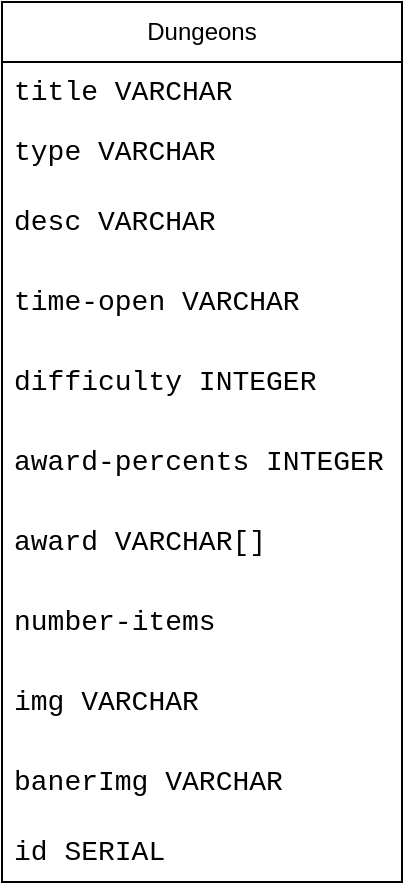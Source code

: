 <mxfile version="24.7.6">
  <diagram name="Страница — 1" id="hBSQyujT-HFDuGp71CqR">
    <mxGraphModel dx="1591" dy="846" grid="1" gridSize="10" guides="1" tooltips="1" connect="1" arrows="1" fold="1" page="1" pageScale="1" pageWidth="827" pageHeight="1169" math="0" shadow="0">
      <root>
        <mxCell id="0" />
        <mxCell id="1" parent="0" />
        <mxCell id="RGjJNBwcablCHr2PcoaF-2" value="Dungeons" style="swimlane;fontStyle=0;childLayout=stackLayout;horizontal=1;startSize=30;horizontalStack=0;resizeParent=1;resizeParentMax=0;resizeLast=0;collapsible=1;marginBottom=0;whiteSpace=wrap;html=1;" vertex="1" parent="1">
          <mxGeometry x="270" y="250" width="200" height="440" as="geometry" />
        </mxCell>
        <mxCell id="RGjJNBwcablCHr2PcoaF-3" value="&lt;div style=&quot;font-family: &amp;quot;Fira Code&amp;quot;, Consolas, &amp;quot;Courier New&amp;quot;, monospace, Consolas, &amp;quot;Courier New&amp;quot;, monospace; font-size: 14px; line-height: 19px; white-space: pre;&quot;&gt;title VARCHAR&lt;/div&gt;" style="text;strokeColor=none;fillColor=none;align=left;verticalAlign=middle;spacingLeft=4;spacingRight=4;overflow=hidden;points=[[0,0.5],[1,0.5]];portConstraint=eastwest;rotatable=0;whiteSpace=wrap;html=1;glass=0;fontColor=default;labelBackgroundColor=none;labelBorderColor=none;textShadow=0;" vertex="1" parent="RGjJNBwcablCHr2PcoaF-2">
          <mxGeometry y="30" width="200" height="30" as="geometry" />
        </mxCell>
        <mxCell id="RGjJNBwcablCHr2PcoaF-4" value="&lt;div style=&quot;font-family: &amp;quot;Fira Code&amp;quot;, Consolas, &amp;quot;Courier New&amp;quot;, monospace, Consolas, &amp;quot;Courier New&amp;quot;, monospace; font-size: 14px; line-height: 19px; white-space: pre;&quot;&gt;&lt;span style=&quot;&quot;&gt;type VARCHAR&lt;/span&gt;&lt;/div&gt;" style="text;strokeColor=none;fillColor=none;align=left;verticalAlign=middle;spacingLeft=4;spacingRight=4;overflow=hidden;points=[[0,0.5],[1,0.5]];portConstraint=eastwest;rotatable=0;whiteSpace=wrap;html=1;glass=0;fontColor=default;labelBackgroundColor=none;labelBorderColor=none;textShadow=0;" vertex="1" parent="RGjJNBwcablCHr2PcoaF-2">
          <mxGeometry y="60" width="200" height="30" as="geometry" />
        </mxCell>
        <mxCell id="RGjJNBwcablCHr2PcoaF-5" value="&lt;div style=&quot;font-family: &amp;quot;Fira Code&amp;quot;, Consolas, &amp;quot;Courier New&amp;quot;, monospace, Consolas, &amp;quot;Courier New&amp;quot;, monospace; font-size: 14px; line-height: 19px; white-space: pre;&quot;&gt;&lt;span style=&quot;&quot;&gt;desc VARCHAR&lt;/span&gt;&lt;/div&gt;" style="text;strokeColor=none;fillColor=none;align=left;verticalAlign=middle;spacingLeft=4;spacingRight=4;overflow=hidden;points=[[0,0.5],[1,0.5]];portConstraint=eastwest;rotatable=0;whiteSpace=wrap;html=1;labelBorderColor=none;textShadow=0;labelBackgroundColor=none;fontColor=default;" vertex="1" parent="RGjJNBwcablCHr2PcoaF-2">
          <mxGeometry y="90" width="200" height="40" as="geometry" />
        </mxCell>
        <mxCell id="RGjJNBwcablCHr2PcoaF-10" value="&lt;div style=&quot;font-family: &amp;quot;Fira Code&amp;quot;, Consolas, &amp;quot;Courier New&amp;quot;, monospace, Consolas, &amp;quot;Courier New&amp;quot;, monospace; font-size: 14px; line-height: 19px; white-space: pre;&quot;&gt;&lt;div style=&quot;line-height: 19px;&quot;&gt;&lt;span style=&quot;&quot;&gt;time-open VARCHAR&lt;/span&gt;&lt;/div&gt;&lt;/div&gt;" style="text;strokeColor=none;fillColor=none;align=left;verticalAlign=middle;spacingLeft=4;spacingRight=4;overflow=hidden;points=[[0,0.5],[1,0.5]];portConstraint=eastwest;rotatable=0;whiteSpace=wrap;html=1;labelBorderColor=none;textShadow=0;labelBackgroundColor=none;fontColor=default;" vertex="1" parent="RGjJNBwcablCHr2PcoaF-2">
          <mxGeometry y="130" width="200" height="40" as="geometry" />
        </mxCell>
        <mxCell id="RGjJNBwcablCHr2PcoaF-11" value="&lt;div style=&quot;font-family: &amp;quot;Fira Code&amp;quot;, Consolas, &amp;quot;Courier New&amp;quot;, monospace, Consolas, &amp;quot;Courier New&amp;quot;, monospace; font-size: 14px; line-height: 19px; white-space: pre;&quot;&gt;&lt;div style=&quot;line-height: 19px;&quot;&gt;difficulty INTEGER&lt;/div&gt;&lt;/div&gt;" style="text;strokeColor=none;fillColor=none;align=left;verticalAlign=middle;spacingLeft=4;spacingRight=4;overflow=hidden;points=[[0,0.5],[1,0.5]];portConstraint=eastwest;rotatable=0;whiteSpace=wrap;html=1;labelBorderColor=none;textShadow=0;labelBackgroundColor=none;fontColor=default;" vertex="1" parent="RGjJNBwcablCHr2PcoaF-2">
          <mxGeometry y="170" width="200" height="40" as="geometry" />
        </mxCell>
        <mxCell id="RGjJNBwcablCHr2PcoaF-12" value="&lt;div style=&quot;font-family: &amp;quot;Fira Code&amp;quot;, Consolas, &amp;quot;Courier New&amp;quot;, monospace, Consolas, &amp;quot;Courier New&amp;quot;, monospace; font-size: 14px; line-height: 19px; white-space: pre;&quot;&gt;&lt;div style=&quot;line-height: 19px;&quot;&gt;award&lt;span style=&quot;&quot;&gt;-&lt;/span&gt;percents INTEGER&lt;/div&gt;&lt;/div&gt;" style="text;strokeColor=none;fillColor=none;align=left;verticalAlign=middle;spacingLeft=4;spacingRight=4;overflow=hidden;points=[[0,0.5],[1,0.5]];portConstraint=eastwest;rotatable=0;whiteSpace=wrap;html=1;labelBorderColor=none;textShadow=0;labelBackgroundColor=none;fontColor=default;" vertex="1" parent="RGjJNBwcablCHr2PcoaF-2">
          <mxGeometry y="210" width="200" height="40" as="geometry" />
        </mxCell>
        <mxCell id="RGjJNBwcablCHr2PcoaF-13" value="&lt;div style=&quot;font-family: &amp;quot;Fira Code&amp;quot;, Consolas, &amp;quot;Courier New&amp;quot;, monospace, Consolas, &amp;quot;Courier New&amp;quot;, monospace; font-size: 14px; line-height: 19px; white-space: pre;&quot;&gt;&lt;div style=&quot;line-height: 19px;&quot;&gt;award VARCHAR[]&lt;/div&gt;&lt;/div&gt;" style="text;strokeColor=none;fillColor=none;align=left;verticalAlign=middle;spacingLeft=4;spacingRight=4;overflow=hidden;points=[[0,0.5],[1,0.5]];portConstraint=eastwest;rotatable=0;whiteSpace=wrap;html=1;labelBorderColor=none;textShadow=0;labelBackgroundColor=none;fontColor=default;" vertex="1" parent="RGjJNBwcablCHr2PcoaF-2">
          <mxGeometry y="250" width="200" height="40" as="geometry" />
        </mxCell>
        <mxCell id="RGjJNBwcablCHr2PcoaF-14" value="&lt;div style=&quot;font-family: &amp;quot;Fira Code&amp;quot;, Consolas, &amp;quot;Courier New&amp;quot;, monospace, Consolas, &amp;quot;Courier New&amp;quot;, monospace; font-size: 14px; line-height: 19px; white-space: pre;&quot;&gt;&lt;div style=&quot;line-height: 19px;&quot;&gt;&lt;div style=&quot;line-height: 19px;&quot;&gt;&lt;span style=&quot;&quot;&gt;number-&lt;/span&gt;items&lt;/div&gt;&lt;/div&gt;&lt;/div&gt;" style="text;strokeColor=none;fillColor=none;align=left;verticalAlign=middle;spacingLeft=4;spacingRight=4;overflow=hidden;points=[[0,0.5],[1,0.5]];portConstraint=eastwest;rotatable=0;whiteSpace=wrap;html=1;labelBorderColor=none;textShadow=0;labelBackgroundColor=none;fontColor=default;" vertex="1" parent="RGjJNBwcablCHr2PcoaF-2">
          <mxGeometry y="290" width="200" height="40" as="geometry" />
        </mxCell>
        <mxCell id="RGjJNBwcablCHr2PcoaF-15" value="&lt;div style=&quot;font-family: &amp;quot;Fira Code&amp;quot;, Consolas, &amp;quot;Courier New&amp;quot;, monospace, Consolas, &amp;quot;Courier New&amp;quot;, monospace; font-size: 14px; line-height: 19px; white-space: pre;&quot;&gt;&lt;div style=&quot;line-height: 19px;&quot;&gt;&lt;div style=&quot;line-height: 19px;&quot;&gt;img VARCHAR&lt;/div&gt;&lt;/div&gt;&lt;/div&gt;" style="text;strokeColor=none;fillColor=none;align=left;verticalAlign=middle;spacingLeft=4;spacingRight=4;overflow=hidden;points=[[0,0.5],[1,0.5]];portConstraint=eastwest;rotatable=0;whiteSpace=wrap;html=1;labelBorderColor=none;textShadow=0;labelBackgroundColor=none;fontColor=default;" vertex="1" parent="RGjJNBwcablCHr2PcoaF-2">
          <mxGeometry y="330" width="200" height="40" as="geometry" />
        </mxCell>
        <mxCell id="RGjJNBwcablCHr2PcoaF-16" value="&lt;div style=&quot;font-family: &amp;quot;Fira Code&amp;quot;, Consolas, &amp;quot;Courier New&amp;quot;, monospace, Consolas, &amp;quot;Courier New&amp;quot;, monospace; font-size: 14px; line-height: 19px; white-space: pre;&quot;&gt;&lt;div style=&quot;line-height: 19px;&quot;&gt;&lt;div style=&quot;line-height: 19px;&quot;&gt;banerImg VARCHAR&lt;/div&gt;&lt;/div&gt;&lt;/div&gt;" style="text;strokeColor=none;fillColor=none;align=left;verticalAlign=middle;spacingLeft=4;spacingRight=4;overflow=hidden;points=[[0,0.5],[1,0.5]];portConstraint=eastwest;rotatable=0;whiteSpace=wrap;html=1;labelBorderColor=none;textShadow=0;labelBackgroundColor=none;fontColor=default;" vertex="1" parent="RGjJNBwcablCHr2PcoaF-2">
          <mxGeometry y="370" width="200" height="40" as="geometry" />
        </mxCell>
        <mxCell id="RGjJNBwcablCHr2PcoaF-17" value="&lt;div style=&quot;font-family: &amp;quot;Fira Code&amp;quot;, Consolas, &amp;quot;Courier New&amp;quot;, monospace, Consolas, &amp;quot;Courier New&amp;quot;, monospace; font-size: 14px; line-height: 19px; white-space: pre;&quot;&gt;id SERIAL&lt;/div&gt;" style="text;strokeColor=none;fillColor=none;align=left;verticalAlign=middle;spacingLeft=4;spacingRight=4;overflow=hidden;points=[[0,0.5],[1,0.5]];portConstraint=eastwest;rotatable=0;whiteSpace=wrap;html=1;labelBorderColor=none;textShadow=0;labelBackgroundColor=none;fontColor=default;" vertex="1" parent="RGjJNBwcablCHr2PcoaF-2">
          <mxGeometry y="410" width="200" height="30" as="geometry" />
        </mxCell>
      </root>
    </mxGraphModel>
  </diagram>
</mxfile>
